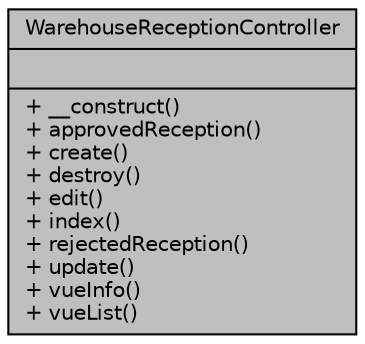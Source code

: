 digraph "WarehouseReceptionController"
{
 // LATEX_PDF_SIZE
  bgcolor="transparent";
  edge [fontname="Helvetica",fontsize="10",labelfontname="Helvetica",labelfontsize="10"];
  node [fontname="Helvetica",fontsize="10",shape=record];
  Node1 [label="{WarehouseReceptionController\n||+ __construct()\l+ approvedReception()\l+ create()\l+ destroy()\l+ edit()\l+ index()\l+ rejectedReception()\l+ update()\l+ vueInfo()\l+ vueList()\l}",height=0.2,width=0.4,color="black", fillcolor="grey75", style="filled", fontcolor="black",tooltip="Controlador de recepciones de almacén."];
}
